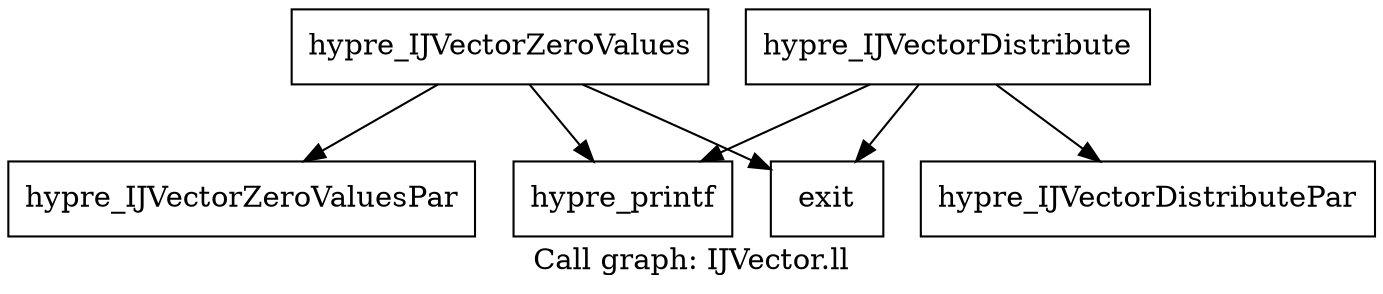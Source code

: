 digraph "Call graph: IJVector.ll" {
	label="Call graph: IJVector.ll";

	Node0x5558bc207d50 [shape=record,label="{hypre_IJVectorDistribute}"];
	Node0x5558bc207d50 -> Node0x5558bc207e00;
	Node0x5558bc207d50 -> Node0x5558bc2082c0;
	Node0x5558bc207d50 -> Node0x5558bc208340;
	Node0x5558bc207e00 [shape=record,label="{hypre_printf}"];
	Node0x5558bc2082c0 [shape=record,label="{exit}"];
	Node0x5558bc208340 [shape=record,label="{hypre_IJVectorDistributePar}"];
	Node0x5558bc208540 [shape=record,label="{hypre_IJVectorZeroValues}"];
	Node0x5558bc208540 -> Node0x5558bc207e00;
	Node0x5558bc208540 -> Node0x5558bc2082c0;
	Node0x5558bc208540 -> Node0x5558bc208740;
	Node0x5558bc208740 [shape=record,label="{hypre_IJVectorZeroValuesPar}"];
}
